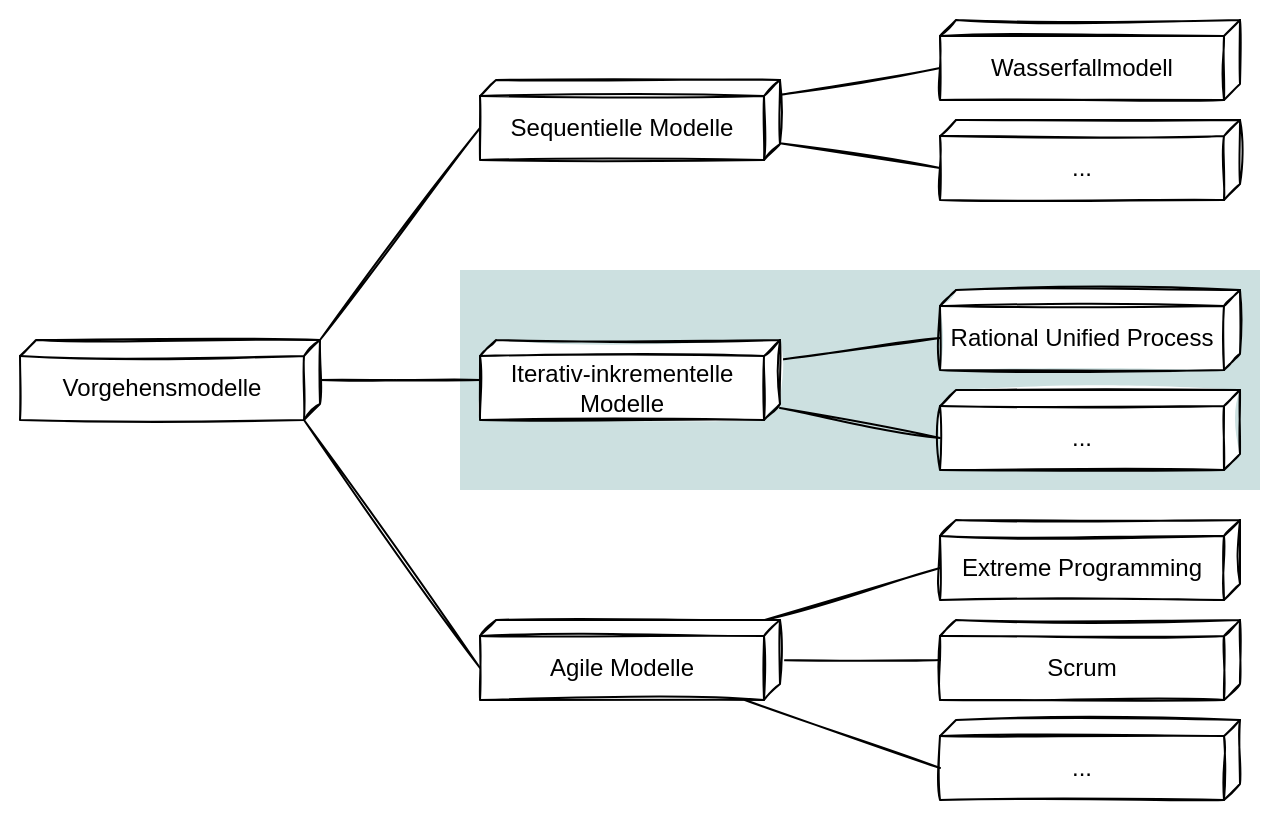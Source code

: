 <mxfile version="22.1.21" type="device">
  <diagram id="BUvfRwf0zNBMPw8hF7Nk" name="Seite-1">
    <mxGraphModel dx="1434" dy="782" grid="1" gridSize="10" guides="1" tooltips="1" connect="1" arrows="1" fold="1" page="1" pageScale="1" pageWidth="1169" pageHeight="827" math="0" shadow="0">
      <root>
        <mxCell id="0" />
        <mxCell id="1" parent="0" />
        <mxCell id="rCmdb4S8XYp6djSzERX_-1" value="" style="rounded=0;whiteSpace=wrap;html=1;fillColor=none;strokeColor=none;" parent="1" vertex="1">
          <mxGeometry x="450" y="70" width="630" height="410" as="geometry" />
        </mxCell>
        <mxCell id="-PD2Vxn3dhthJd1rQcdL-1" value="" style="rounded=0;whiteSpace=wrap;html=1;strokeColor=none;fillColor=#006666;fillOpacity=20;" parent="1" vertex="1">
          <mxGeometry x="680" y="205" width="400" height="110" as="geometry" />
        </mxCell>
        <mxCell id="HTCuvmp-RIzc3nW0Hrsy-1" value="Wasserfallmodell" style="shape=cube;whiteSpace=wrap;html=1;boundedLbl=1;backgroundOutline=1;darkOpacity=0;darkOpacity2=0;sketch=1;size=8;rotation=0;flipV=0;direction=south;portConstraintRotation=0;fontSize=12;" parent="1" vertex="1">
          <mxGeometry x="920" y="80" width="150" height="40" as="geometry" />
        </mxCell>
        <mxCell id="HTCuvmp-RIzc3nW0Hrsy-2" value="Rational Unified Process" style="shape=cube;whiteSpace=wrap;html=1;boundedLbl=1;backgroundOutline=1;darkOpacity=0;darkOpacity2=0;sketch=1;size=8;rotation=0;flipV=0;direction=south;portConstraintRotation=0;fontSize=12;" parent="1" vertex="1">
          <mxGeometry x="920" y="215" width="150" height="40" as="geometry" />
        </mxCell>
        <mxCell id="HTCuvmp-RIzc3nW0Hrsy-3" value="..." style="shape=cube;whiteSpace=wrap;html=1;boundedLbl=1;backgroundOutline=1;darkOpacity=0;darkOpacity2=0;sketch=1;size=8;rotation=0;flipV=0;direction=south;portConstraintRotation=0;fontSize=12;" parent="1" vertex="1">
          <mxGeometry x="920" y="130" width="150" height="40" as="geometry" />
        </mxCell>
        <mxCell id="HTCuvmp-RIzc3nW0Hrsy-4" value="Extreme Programming" style="shape=cube;whiteSpace=wrap;html=1;boundedLbl=1;backgroundOutline=1;darkOpacity=0;darkOpacity2=0;sketch=1;size=8;rotation=0;flipV=0;direction=south;portConstraintRotation=0;fontSize=12;" parent="1" vertex="1">
          <mxGeometry x="920" y="330" width="150" height="40" as="geometry" />
        </mxCell>
        <mxCell id="HTCuvmp-RIzc3nW0Hrsy-5" value="..." style="shape=cube;whiteSpace=wrap;html=1;boundedLbl=1;backgroundOutline=1;darkOpacity=0;darkOpacity2=0;sketch=1;size=8;rotation=0;flipV=0;direction=south;portConstraintRotation=0;fontSize=12;" parent="1" vertex="1">
          <mxGeometry x="920" y="265" width="150" height="40" as="geometry" />
        </mxCell>
        <mxCell id="HTCuvmp-RIzc3nW0Hrsy-6" value="Scrum" style="shape=cube;whiteSpace=wrap;html=1;boundedLbl=1;backgroundOutline=1;darkOpacity=0;darkOpacity2=0;sketch=1;size=8;rotation=0;flipV=0;direction=south;portConstraintRotation=0;fontSize=12;" parent="1" vertex="1">
          <mxGeometry x="920" y="380" width="150" height="40" as="geometry" />
        </mxCell>
        <mxCell id="HTCuvmp-RIzc3nW0Hrsy-7" value="..." style="shape=cube;whiteSpace=wrap;html=1;boundedLbl=1;backgroundOutline=1;darkOpacity=0;darkOpacity2=0;sketch=1;size=8;rotation=0;flipV=0;direction=south;portConstraintRotation=0;fontSize=12;" parent="1" vertex="1">
          <mxGeometry x="920" y="430" width="150" height="40" as="geometry" />
        </mxCell>
        <mxCell id="HTCuvmp-RIzc3nW0Hrsy-8" style="edgeStyle=none;rounded=0;sketch=1;orthogonalLoop=1;jettySize=auto;html=1;entryX=0;entryY=0;entryDx=24;entryDy=150;entryPerimeter=0;shadow=0;endArrow=none;endFill=0;fontSize=12;" parent="1" source="HTCuvmp-RIzc3nW0Hrsy-10" target="HTCuvmp-RIzc3nW0Hrsy-2" edge="1">
          <mxGeometry relative="1" as="geometry" />
        </mxCell>
        <mxCell id="HTCuvmp-RIzc3nW0Hrsy-9" style="edgeStyle=none;rounded=0;sketch=1;orthogonalLoop=1;jettySize=auto;html=1;entryX=0;entryY=0;entryDx=24;entryDy=150;entryPerimeter=0;shadow=0;endArrow=none;endFill=0;fontSize=12;" parent="1" source="HTCuvmp-RIzc3nW0Hrsy-10" target="HTCuvmp-RIzc3nW0Hrsy-5" edge="1">
          <mxGeometry relative="1" as="geometry" />
        </mxCell>
        <mxCell id="HTCuvmp-RIzc3nW0Hrsy-10" value="Iterativ-inkrementelle Modelle" style="shape=cube;whiteSpace=wrap;html=1;boundedLbl=1;backgroundOutline=1;darkOpacity=0;darkOpacity2=0;sketch=1;size=8;rotation=0;flipV=0;direction=south;portConstraintRotation=0;fontSize=12;" parent="1" vertex="1">
          <mxGeometry x="690" y="240" width="150" height="40" as="geometry" />
        </mxCell>
        <mxCell id="HTCuvmp-RIzc3nW0Hrsy-11" style="edgeStyle=none;rounded=0;sketch=1;orthogonalLoop=1;jettySize=auto;html=1;entryX=0;entryY=0;entryDx=24;entryDy=150;entryPerimeter=0;shadow=0;endArrow=none;endFill=0;fontSize=12;" parent="1" source="HTCuvmp-RIzc3nW0Hrsy-13" target="HTCuvmp-RIzc3nW0Hrsy-1" edge="1">
          <mxGeometry relative="1" as="geometry" />
        </mxCell>
        <mxCell id="HTCuvmp-RIzc3nW0Hrsy-12" style="edgeStyle=none;rounded=0;sketch=1;orthogonalLoop=1;jettySize=auto;html=1;entryX=0;entryY=0;entryDx=24;entryDy=150;entryPerimeter=0;shadow=0;endArrow=none;endFill=0;fontSize=12;" parent="1" source="HTCuvmp-RIzc3nW0Hrsy-13" target="HTCuvmp-RIzc3nW0Hrsy-3" edge="1">
          <mxGeometry relative="1" as="geometry" />
        </mxCell>
        <mxCell id="HTCuvmp-RIzc3nW0Hrsy-13" value="Sequentielle Modelle" style="shape=cube;whiteSpace=wrap;html=1;boundedLbl=1;backgroundOutline=1;darkOpacity=0;darkOpacity2=0;sketch=1;size=8;rotation=0;flipV=0;direction=south;portConstraintRotation=0;fontSize=12;" parent="1" vertex="1">
          <mxGeometry x="690" y="110" width="150" height="40" as="geometry" />
        </mxCell>
        <mxCell id="HTCuvmp-RIzc3nW0Hrsy-14" style="edgeStyle=none;rounded=0;sketch=1;orthogonalLoop=1;jettySize=auto;html=1;entryX=0;entryY=0;entryDx=24;entryDy=150;entryPerimeter=0;shadow=0;endArrow=none;endFill=0;fontSize=12;" parent="1" source="HTCuvmp-RIzc3nW0Hrsy-17" target="HTCuvmp-RIzc3nW0Hrsy-4" edge="1">
          <mxGeometry relative="1" as="geometry" />
        </mxCell>
        <mxCell id="HTCuvmp-RIzc3nW0Hrsy-15" style="edgeStyle=none;rounded=0;sketch=1;orthogonalLoop=1;jettySize=auto;html=1;shadow=0;endArrow=none;endFill=0;fontSize=12;" parent="1" source="HTCuvmp-RIzc3nW0Hrsy-17" target="HTCuvmp-RIzc3nW0Hrsy-6" edge="1">
          <mxGeometry relative="1" as="geometry" />
        </mxCell>
        <mxCell id="HTCuvmp-RIzc3nW0Hrsy-16" style="edgeStyle=none;rounded=0;sketch=1;orthogonalLoop=1;jettySize=auto;html=1;entryX=0;entryY=0;entryDx=24;entryDy=150;entryPerimeter=0;shadow=0;endArrow=none;endFill=0;fontSize=12;" parent="1" source="HTCuvmp-RIzc3nW0Hrsy-17" target="HTCuvmp-RIzc3nW0Hrsy-7" edge="1">
          <mxGeometry relative="1" as="geometry" />
        </mxCell>
        <mxCell id="HTCuvmp-RIzc3nW0Hrsy-17" value="Agile Modelle" style="shape=cube;whiteSpace=wrap;html=1;boundedLbl=1;backgroundOutline=1;darkOpacity=0;darkOpacity2=0;sketch=1;size=8;rotation=0;flipV=0;direction=south;portConstraintRotation=0;fontSize=12;" parent="1" vertex="1">
          <mxGeometry x="690" y="380" width="150" height="40" as="geometry" />
        </mxCell>
        <mxCell id="HTCuvmp-RIzc3nW0Hrsy-18" style="rounded=0;sketch=1;orthogonalLoop=1;jettySize=auto;html=1;shadow=0;endArrow=none;endFill=0;fontSize=12;" parent="1" source="HTCuvmp-RIzc3nW0Hrsy-21" target="HTCuvmp-RIzc3nW0Hrsy-10" edge="1">
          <mxGeometry relative="1" as="geometry">
            <mxPoint x="660" y="260" as="targetPoint" />
            <mxPoint x="650" y="300" as="sourcePoint" />
          </mxGeometry>
        </mxCell>
        <mxCell id="HTCuvmp-RIzc3nW0Hrsy-19" style="rounded=0;sketch=1;orthogonalLoop=1;jettySize=auto;html=1;shadow=0;endArrow=none;endFill=0;entryX=0;entryY=0;entryDx=24;entryDy=150;entryPerimeter=0;fontSize=12;exitX=0;exitY=0;exitDx=40;exitDy=8;exitPerimeter=0;" parent="1" source="HTCuvmp-RIzc3nW0Hrsy-21" target="HTCuvmp-RIzc3nW0Hrsy-17" edge="1">
          <mxGeometry relative="1" as="geometry">
            <mxPoint x="510" y="320" as="targetPoint" />
          </mxGeometry>
        </mxCell>
        <mxCell id="HTCuvmp-RIzc3nW0Hrsy-20" style="edgeStyle=none;rounded=0;sketch=1;orthogonalLoop=1;jettySize=auto;html=1;entryX=0;entryY=0;entryDx=24;entryDy=150;entryPerimeter=0;shadow=0;endArrow=none;endFill=0;fontSize=12;exitX=0;exitY=0;exitDx=0;exitDy=0;exitPerimeter=0;" parent="1" source="HTCuvmp-RIzc3nW0Hrsy-21" target="HTCuvmp-RIzc3nW0Hrsy-13" edge="1">
          <mxGeometry relative="1" as="geometry" />
        </mxCell>
        <mxCell id="HTCuvmp-RIzc3nW0Hrsy-21" value="Vorgehensmodelle" style="shape=cube;whiteSpace=wrap;html=1;boundedLbl=1;backgroundOutline=1;darkOpacity=0;darkOpacity2=0;sketch=1;size=8;rotation=0;flipV=0;direction=south;portConstraintRotation=0;fontSize=12;" parent="1" vertex="1">
          <mxGeometry x="460" y="240" width="150" height="40" as="geometry" />
        </mxCell>
      </root>
    </mxGraphModel>
  </diagram>
</mxfile>
